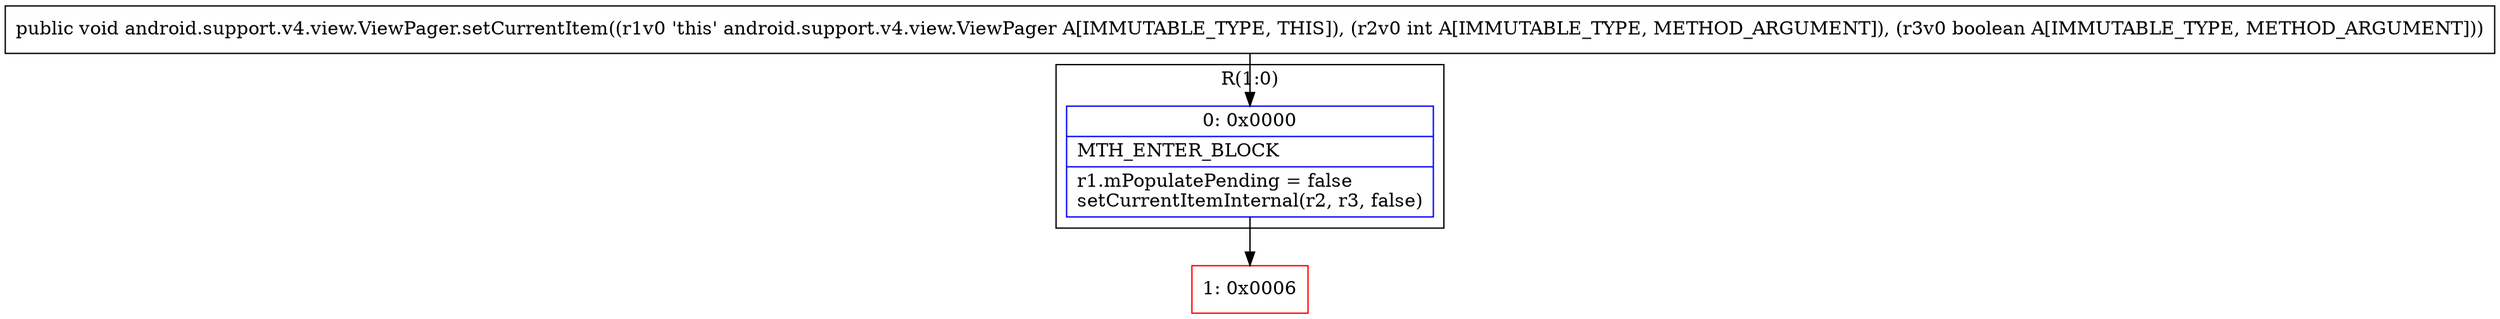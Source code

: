 digraph "CFG forandroid.support.v4.view.ViewPager.setCurrentItem(IZ)V" {
subgraph cluster_Region_1227282356 {
label = "R(1:0)";
node [shape=record,color=blue];
Node_0 [shape=record,label="{0\:\ 0x0000|MTH_ENTER_BLOCK\l|r1.mPopulatePending = false\lsetCurrentItemInternal(r2, r3, false)\l}"];
}
Node_1 [shape=record,color=red,label="{1\:\ 0x0006}"];
MethodNode[shape=record,label="{public void android.support.v4.view.ViewPager.setCurrentItem((r1v0 'this' android.support.v4.view.ViewPager A[IMMUTABLE_TYPE, THIS]), (r2v0 int A[IMMUTABLE_TYPE, METHOD_ARGUMENT]), (r3v0 boolean A[IMMUTABLE_TYPE, METHOD_ARGUMENT])) }"];
MethodNode -> Node_0;
Node_0 -> Node_1;
}

